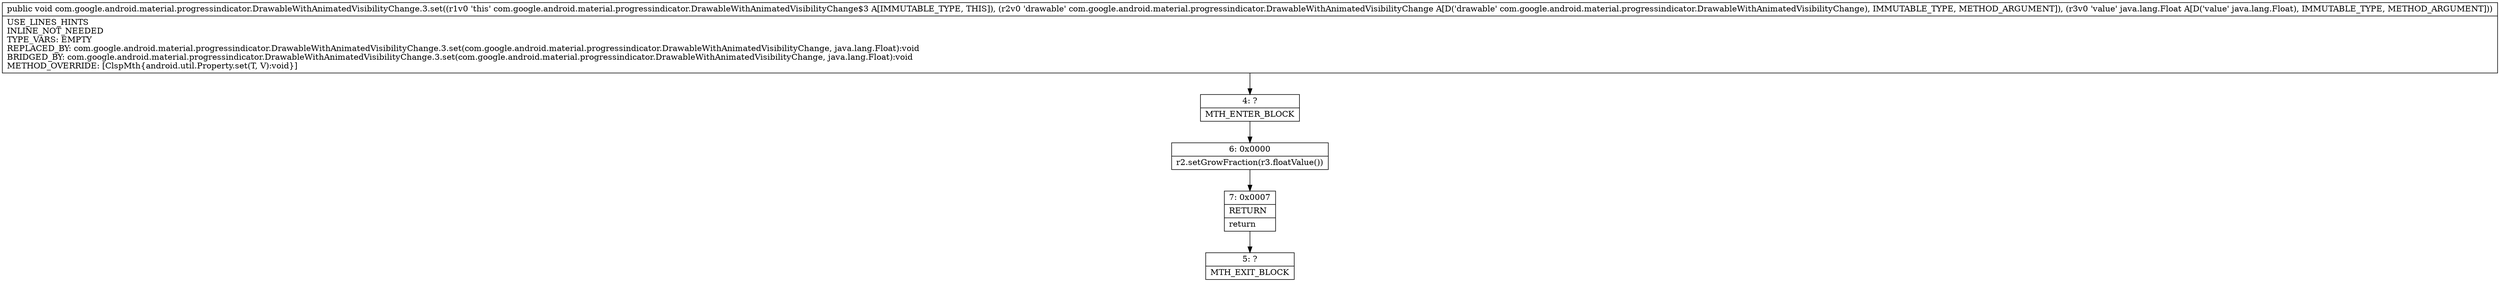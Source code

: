 digraph "CFG forcom.google.android.material.progressindicator.DrawableWithAnimatedVisibilityChange.3.set(Lcom\/google\/android\/material\/progressindicator\/DrawableWithAnimatedVisibilityChange;Ljava\/lang\/Float;)V" {
Node_4 [shape=record,label="{4\:\ ?|MTH_ENTER_BLOCK\l}"];
Node_6 [shape=record,label="{6\:\ 0x0000|r2.setGrowFraction(r3.floatValue())\l}"];
Node_7 [shape=record,label="{7\:\ 0x0007|RETURN\l|return\l}"];
Node_5 [shape=record,label="{5\:\ ?|MTH_EXIT_BLOCK\l}"];
MethodNode[shape=record,label="{public void com.google.android.material.progressindicator.DrawableWithAnimatedVisibilityChange.3.set((r1v0 'this' com.google.android.material.progressindicator.DrawableWithAnimatedVisibilityChange$3 A[IMMUTABLE_TYPE, THIS]), (r2v0 'drawable' com.google.android.material.progressindicator.DrawableWithAnimatedVisibilityChange A[D('drawable' com.google.android.material.progressindicator.DrawableWithAnimatedVisibilityChange), IMMUTABLE_TYPE, METHOD_ARGUMENT]), (r3v0 'value' java.lang.Float A[D('value' java.lang.Float), IMMUTABLE_TYPE, METHOD_ARGUMENT]))  | USE_LINES_HINTS\lINLINE_NOT_NEEDED\lTYPE_VARS: EMPTY\lREPLACED_BY: com.google.android.material.progressindicator.DrawableWithAnimatedVisibilityChange.3.set(com.google.android.material.progressindicator.DrawableWithAnimatedVisibilityChange, java.lang.Float):void\lBRIDGED_BY: com.google.android.material.progressindicator.DrawableWithAnimatedVisibilityChange.3.set(com.google.android.material.progressindicator.DrawableWithAnimatedVisibilityChange, java.lang.Float):void\lMETHOD_OVERRIDE: [ClspMth\{android.util.Property.set(T, V):void\}]\l}"];
MethodNode -> Node_4;Node_4 -> Node_6;
Node_6 -> Node_7;
Node_7 -> Node_5;
}

